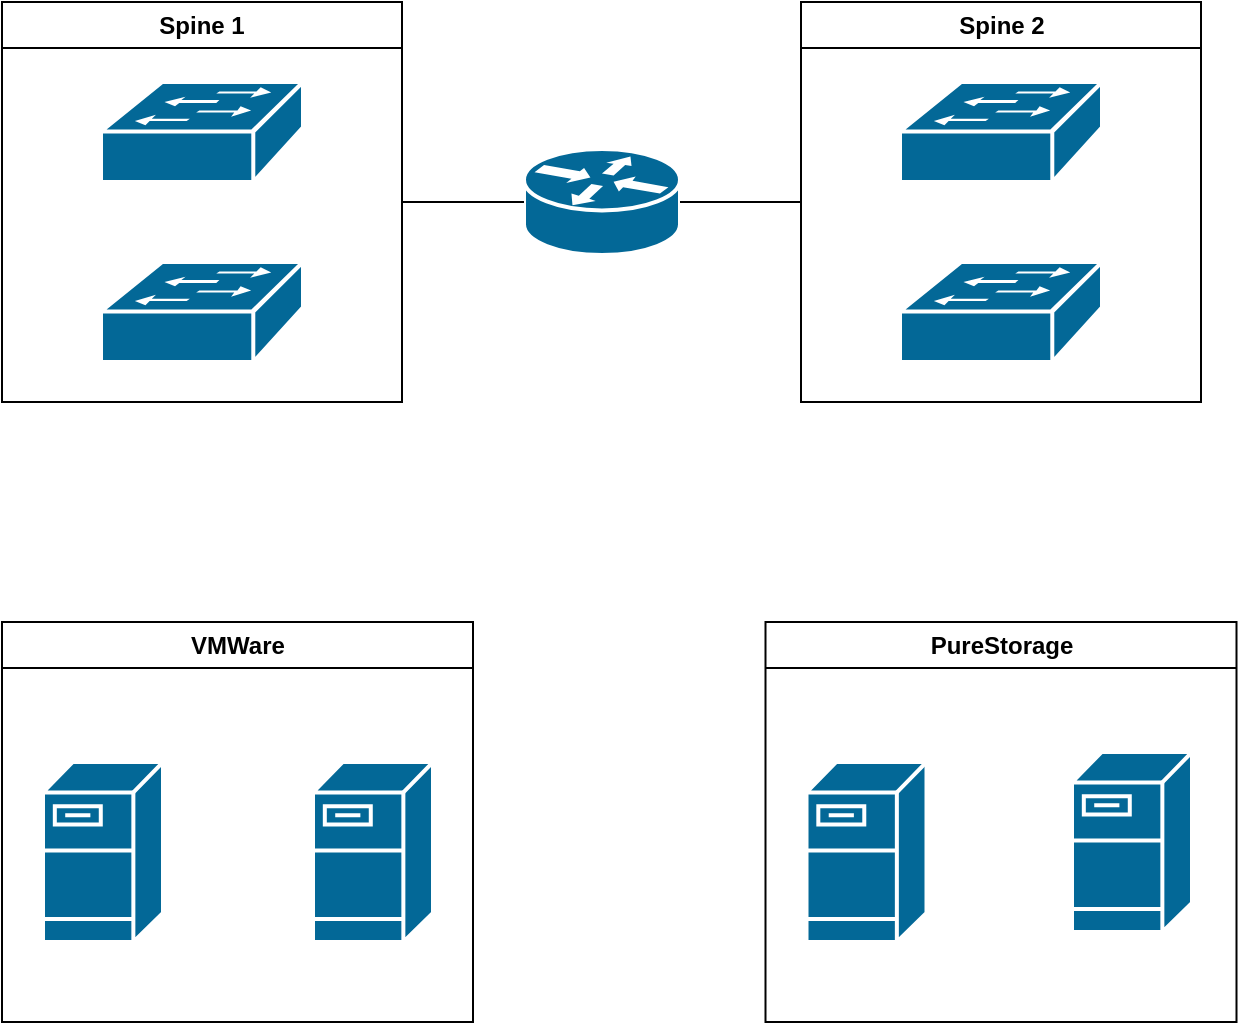 <mxfile version="28.2.8">
  <diagram name="Page-1" id="U8UdaOBlHTp5kfd4XlJM">
    <mxGraphModel dx="1412" dy="737" grid="1" gridSize="10" guides="1" tooltips="1" connect="1" arrows="1" fold="1" page="1" pageScale="1" pageWidth="850" pageHeight="1100" math="0" shadow="0">
      <root>
        <mxCell id="0" />
        <mxCell id="1" parent="0" />
        <mxCell id="mqZvGSjv_Yte_UEaYPyt-1" value="" style="shape=mxgraph.cisco.switches.workgroup_switch;sketch=0;html=1;pointerEvents=1;dashed=0;fillColor=#036897;strokeColor=#ffffff;strokeWidth=2;verticalLabelPosition=bottom;verticalAlign=top;align=center;outlineConnect=0;" vertex="1" parent="1">
          <mxGeometry x="174.5" y="170" width="101" height="50" as="geometry" />
        </mxCell>
        <mxCell id="mqZvGSjv_Yte_UEaYPyt-2" value="" style="shape=mxgraph.cisco.switches.workgroup_switch;sketch=0;html=1;pointerEvents=1;dashed=0;fillColor=#036897;strokeColor=#ffffff;strokeWidth=2;verticalLabelPosition=bottom;verticalAlign=top;align=center;outlineConnect=0;" vertex="1" parent="1">
          <mxGeometry x="174.5" y="260" width="101" height="50" as="geometry" />
        </mxCell>
        <mxCell id="mqZvGSjv_Yte_UEaYPyt-3" value="Spine 1" style="swimlane;whiteSpace=wrap;html=1;" vertex="1" parent="1">
          <mxGeometry x="125" y="130" width="200" height="200" as="geometry" />
        </mxCell>
        <mxCell id="mqZvGSjv_Yte_UEaYPyt-4" value="" style="shape=mxgraph.cisco.switches.workgroup_switch;sketch=0;html=1;pointerEvents=1;dashed=0;fillColor=#036897;strokeColor=#ffffff;strokeWidth=2;verticalLabelPosition=bottom;verticalAlign=top;align=center;outlineConnect=0;" vertex="1" parent="1">
          <mxGeometry x="574" y="170" width="101" height="50" as="geometry" />
        </mxCell>
        <mxCell id="mqZvGSjv_Yte_UEaYPyt-5" value="" style="shape=mxgraph.cisco.switches.workgroup_switch;sketch=0;html=1;pointerEvents=1;dashed=0;fillColor=#036897;strokeColor=#ffffff;strokeWidth=2;verticalLabelPosition=bottom;verticalAlign=top;align=center;outlineConnect=0;" vertex="1" parent="1">
          <mxGeometry x="574" y="260" width="101" height="50" as="geometry" />
        </mxCell>
        <mxCell id="mqZvGSjv_Yte_UEaYPyt-6" value="Spine 2" style="swimlane;whiteSpace=wrap;html=1;" vertex="1" parent="1">
          <mxGeometry x="524.5" y="130" width="200" height="200" as="geometry" />
        </mxCell>
        <mxCell id="mqZvGSjv_Yte_UEaYPyt-8" value="" style="shape=mxgraph.cisco.routers.router;sketch=0;html=1;pointerEvents=1;dashed=0;fillColor=#036897;strokeColor=#ffffff;strokeWidth=2;verticalLabelPosition=bottom;verticalAlign=top;align=center;outlineConnect=0;" vertex="1" parent="1">
          <mxGeometry x="386" y="203.5" width="78" height="53" as="geometry" />
        </mxCell>
        <mxCell id="mqZvGSjv_Yte_UEaYPyt-9" value="" style="endArrow=none;html=1;rounded=0;entryX=1;entryY=0.5;entryDx=0;entryDy=0;exitX=0;exitY=0.5;exitDx=0;exitDy=0;exitPerimeter=0;" edge="1" parent="1" source="mqZvGSjv_Yte_UEaYPyt-8" target="mqZvGSjv_Yte_UEaYPyt-3">
          <mxGeometry width="50" height="50" relative="1" as="geometry">
            <mxPoint x="430" y="368.5" as="sourcePoint" />
            <mxPoint x="430" y="200.5" as="targetPoint" />
          </mxGeometry>
        </mxCell>
        <mxCell id="mqZvGSjv_Yte_UEaYPyt-10" value="" style="endArrow=none;html=1;rounded=0;entryX=0;entryY=0.5;entryDx=0;entryDy=0;exitX=1;exitY=0.5;exitDx=0;exitDy=0;exitPerimeter=0;" edge="1" parent="1" source="mqZvGSjv_Yte_UEaYPyt-8" target="mqZvGSjv_Yte_UEaYPyt-6">
          <mxGeometry width="50" height="50" relative="1" as="geometry">
            <mxPoint x="430" y="368.5" as="sourcePoint" />
            <mxPoint x="430" y="200.5" as="targetPoint" />
          </mxGeometry>
        </mxCell>
        <mxCell id="mqZvGSjv_Yte_UEaYPyt-12" value="" style="shape=mxgraph.cisco.servers.fileserver;sketch=0;html=1;pointerEvents=1;dashed=0;fillColor=#036897;strokeColor=#ffffff;strokeWidth=2;verticalLabelPosition=bottom;verticalAlign=top;align=center;outlineConnect=0;" vertex="1" parent="1">
          <mxGeometry x="280.5" y="510" width="60" height="90" as="geometry" />
        </mxCell>
        <mxCell id="mqZvGSjv_Yte_UEaYPyt-13" value="VMWare" style="swimlane;whiteSpace=wrap;html=1;" vertex="1" parent="1">
          <mxGeometry x="125" y="440" width="235.5" height="200" as="geometry" />
        </mxCell>
        <mxCell id="mqZvGSjv_Yte_UEaYPyt-11" value="" style="shape=mxgraph.cisco.servers.fileserver;sketch=0;html=1;pointerEvents=1;dashed=0;fillColor=#036897;strokeColor=#ffffff;strokeWidth=2;verticalLabelPosition=bottom;verticalAlign=top;align=center;outlineConnect=0;" vertex="1" parent="mqZvGSjv_Yte_UEaYPyt-13">
          <mxGeometry x="20.5" y="70" width="60" height="90" as="geometry" />
        </mxCell>
        <mxCell id="mqZvGSjv_Yte_UEaYPyt-14" value="PureStorage" style="swimlane;whiteSpace=wrap;html=1;" vertex="1" parent="1">
          <mxGeometry x="506.75" y="440" width="235.5" height="200" as="geometry" />
        </mxCell>
        <mxCell id="mqZvGSjv_Yte_UEaYPyt-15" value="" style="shape=mxgraph.cisco.servers.fileserver;sketch=0;html=1;pointerEvents=1;dashed=0;fillColor=#036897;strokeColor=#ffffff;strokeWidth=2;verticalLabelPosition=bottom;verticalAlign=top;align=center;outlineConnect=0;" vertex="1" parent="mqZvGSjv_Yte_UEaYPyt-14">
          <mxGeometry x="20.5" y="70" width="60" height="90" as="geometry" />
        </mxCell>
        <mxCell id="mqZvGSjv_Yte_UEaYPyt-16" value="" style="shape=mxgraph.cisco.servers.fileserver;sketch=0;html=1;pointerEvents=1;dashed=0;fillColor=#036897;strokeColor=#ffffff;strokeWidth=2;verticalLabelPosition=bottom;verticalAlign=top;align=center;outlineConnect=0;" vertex="1" parent="mqZvGSjv_Yte_UEaYPyt-14">
          <mxGeometry x="153.25" y="65" width="60" height="90" as="geometry" />
        </mxCell>
      </root>
    </mxGraphModel>
  </diagram>
</mxfile>
